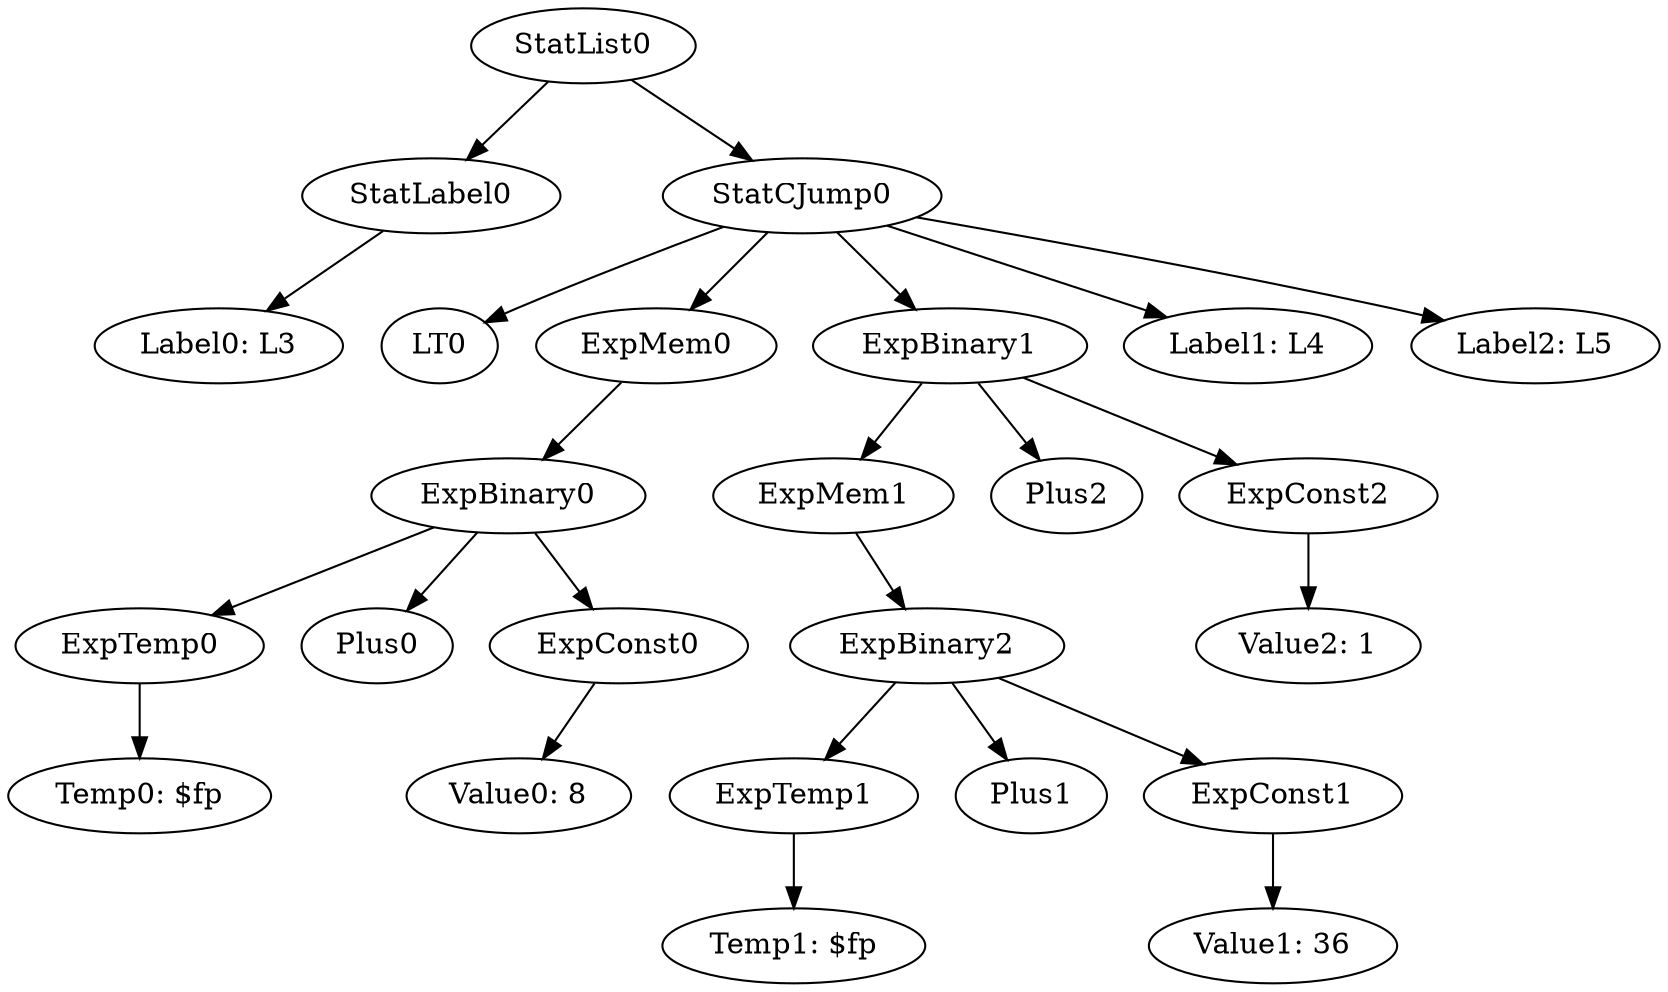 digraph {
	ordering = out;
	ExpConst2 -> "Value2: 1";
	ExpTemp0 -> "Temp0: $fp";
	StatCJump0 -> LT0;
	StatCJump0 -> ExpMem0;
	StatCJump0 -> ExpBinary1;
	StatCJump0 -> "Label1: L4";
	StatCJump0 -> "Label2: L5";
	StatList0 -> StatLabel0;
	StatList0 -> StatCJump0;
	StatLabel0 -> "Label0: L3";
	ExpMem1 -> ExpBinary2;
	ExpConst0 -> "Value0: 8";
	ExpBinary0 -> ExpTemp0;
	ExpBinary0 -> Plus0;
	ExpBinary0 -> ExpConst0;
	ExpBinary2 -> ExpTemp1;
	ExpBinary2 -> Plus1;
	ExpBinary2 -> ExpConst1;
	ExpBinary1 -> ExpMem1;
	ExpBinary1 -> Plus2;
	ExpBinary1 -> ExpConst2;
	ExpMem0 -> ExpBinary0;
	ExpTemp1 -> "Temp1: $fp";
	ExpConst1 -> "Value1: 36";
}

